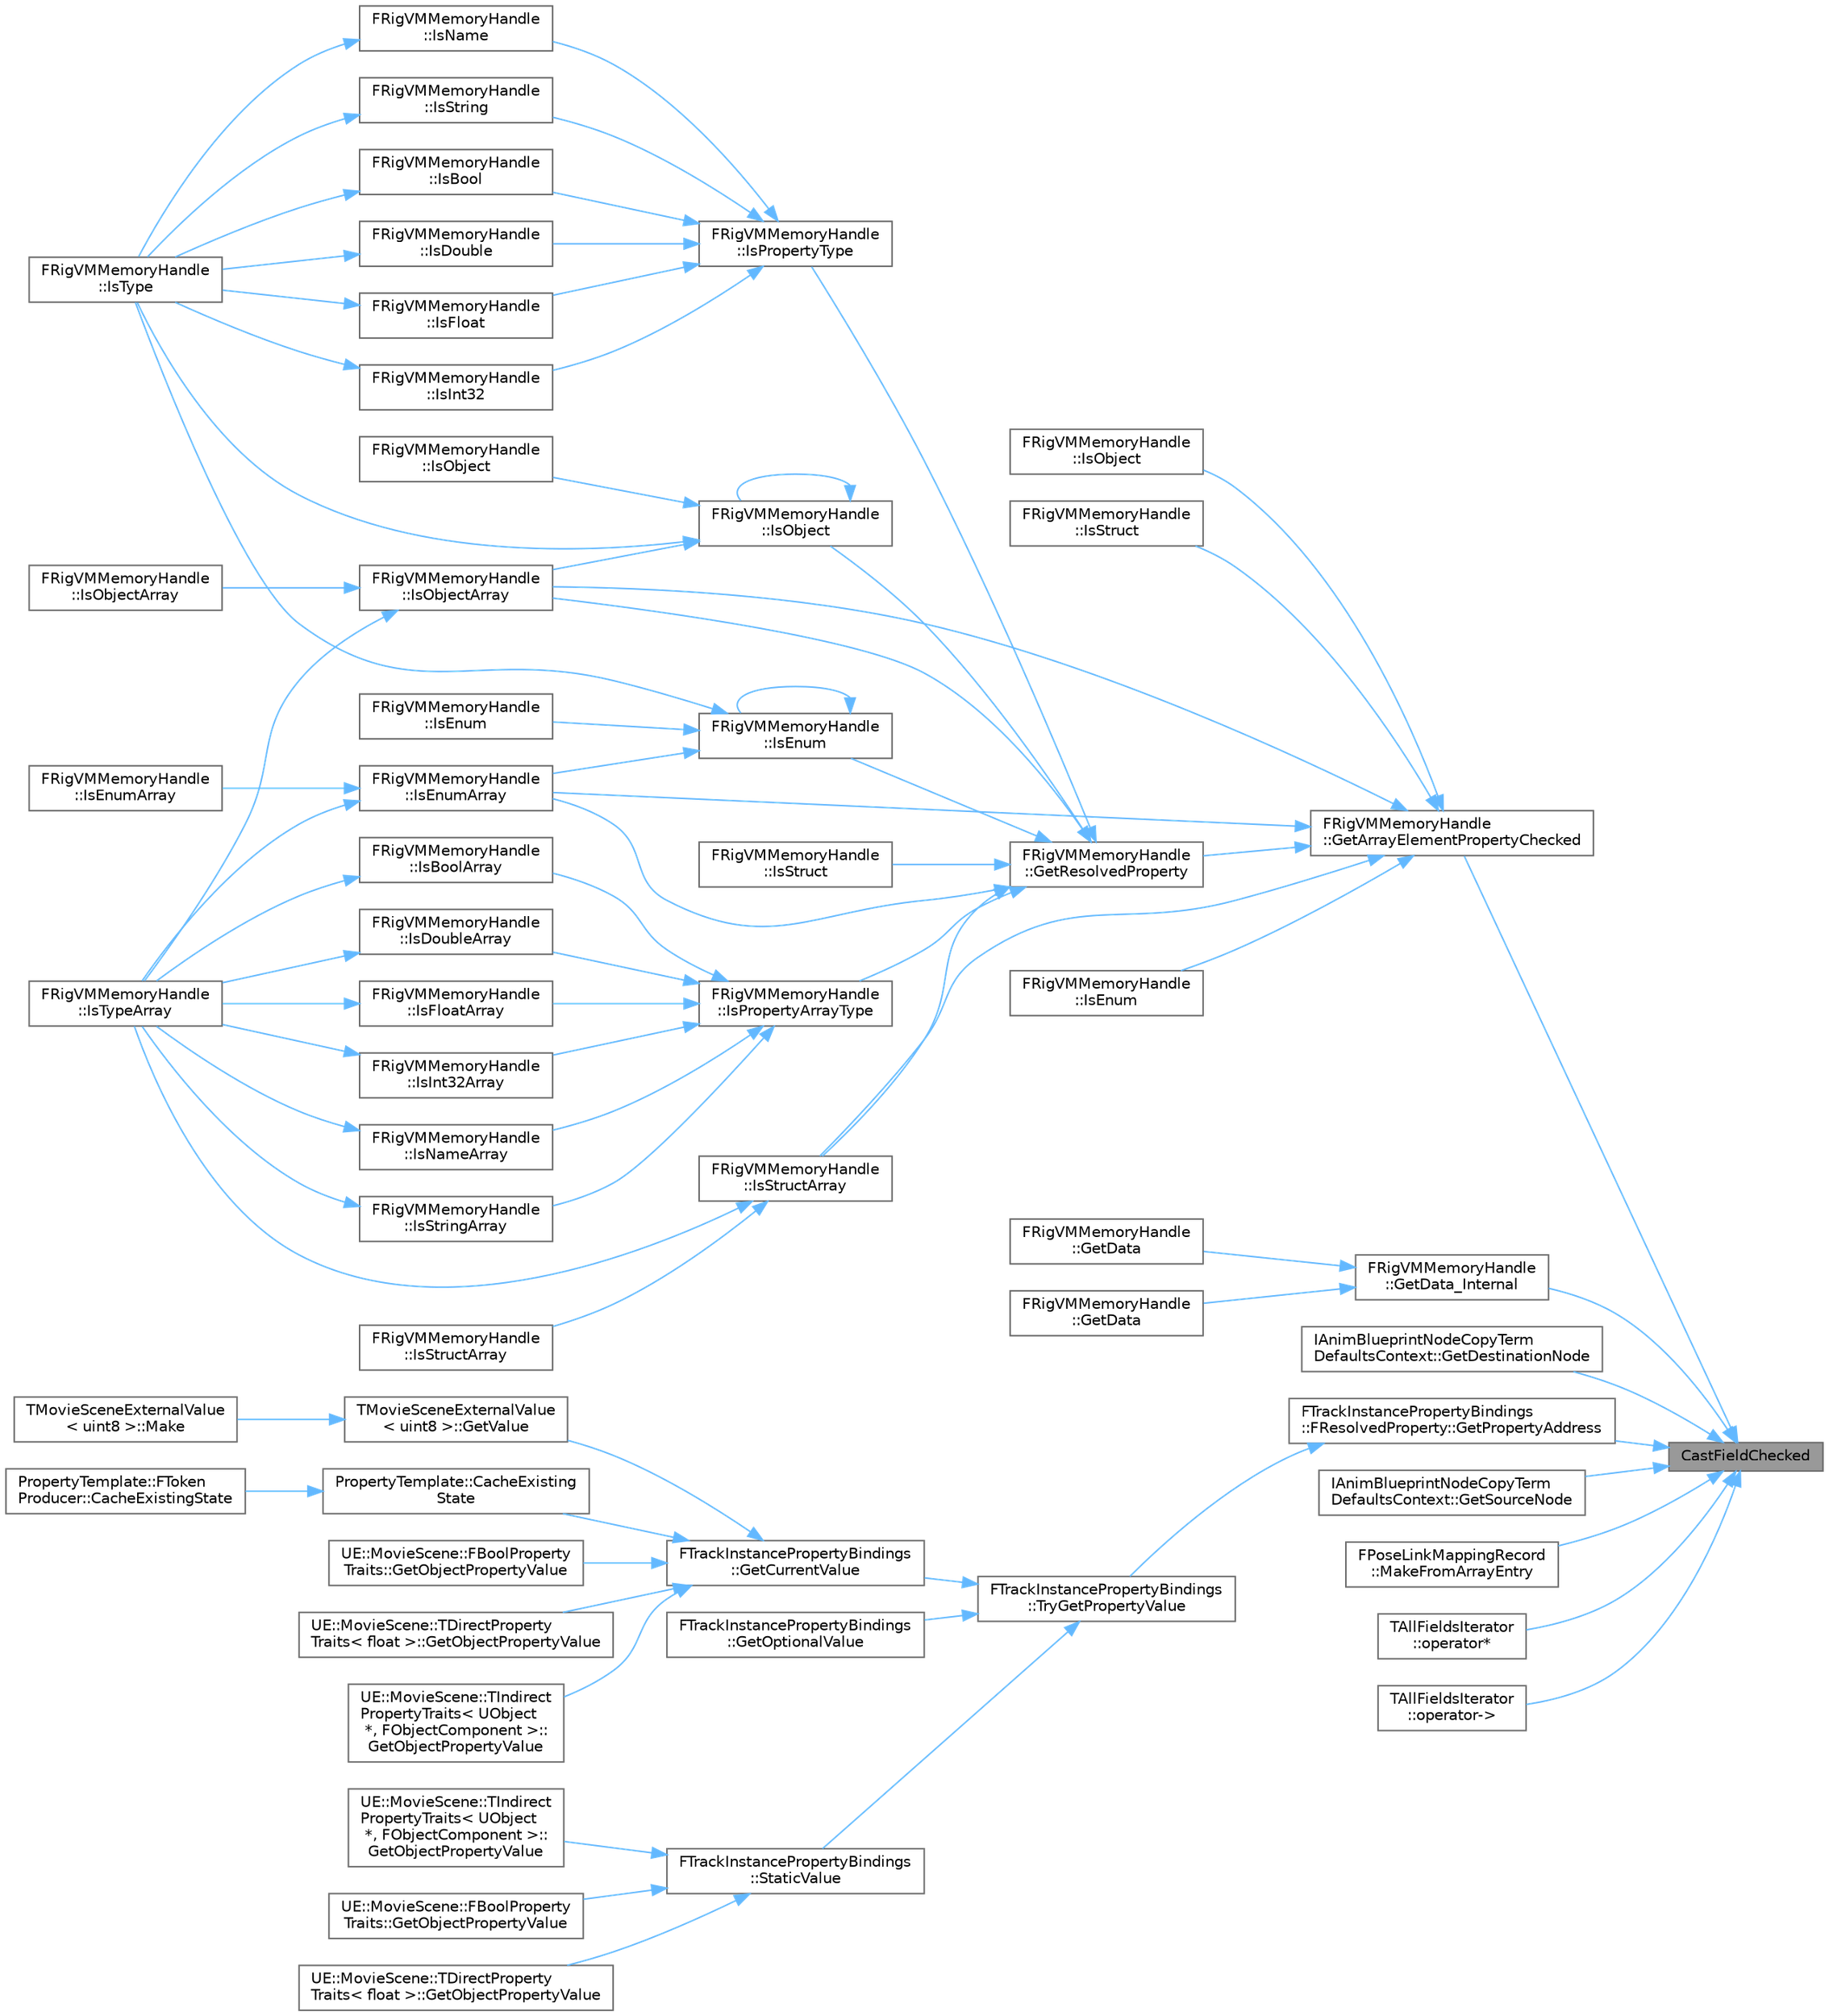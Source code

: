 digraph "CastFieldChecked"
{
 // INTERACTIVE_SVG=YES
 // LATEX_PDF_SIZE
  bgcolor="transparent";
  edge [fontname=Helvetica,fontsize=10,labelfontname=Helvetica,labelfontsize=10];
  node [fontname=Helvetica,fontsize=10,shape=box,height=0.2,width=0.4];
  rankdir="RL";
  Node1 [id="Node000001",label="CastFieldChecked",height=0.2,width=0.4,color="gray40", fillcolor="grey60", style="filled", fontcolor="black",tooltip=" "];
  Node1 -> Node2 [id="edge1_Node000001_Node000002",dir="back",color="steelblue1",style="solid",tooltip=" "];
  Node2 [id="Node000002",label="FRigVMMemoryHandle\l::GetArrayElementPropertyChecked",height=0.2,width=0.4,color="grey40", fillcolor="white", style="filled",URL="$d9/d9c/structFRigVMMemoryHandle.html#a9897798d78e7fb4f3818eb6271cee13b",tooltip=" "];
  Node2 -> Node3 [id="edge2_Node000002_Node000003",dir="back",color="steelblue1",style="solid",tooltip=" "];
  Node3 [id="Node000003",label="FRigVMMemoryHandle\l::GetResolvedProperty",height=0.2,width=0.4,color="grey40", fillcolor="white", style="filled",URL="$d9/d9c/structFRigVMMemoryHandle.html#afa12f99a3daa4bf911d5048440488e4e",tooltip=" "];
  Node3 -> Node4 [id="edge3_Node000003_Node000004",dir="back",color="steelblue1",style="solid",tooltip=" "];
  Node4 [id="Node000004",label="FRigVMMemoryHandle\l::IsEnum",height=0.2,width=0.4,color="grey40", fillcolor="white", style="filled",URL="$d9/d9c/structFRigVMMemoryHandle.html#a453e6e201c0ae0d00f9baa4daefd0ef3",tooltip=" "];
  Node4 -> Node5 [id="edge4_Node000004_Node000005",dir="back",color="steelblue1",style="solid",tooltip=" "];
  Node5 [id="Node000005",label="FRigVMMemoryHandle\l::IsEnum",height=0.2,width=0.4,color="grey40", fillcolor="white", style="filled",URL="$d9/d9c/structFRigVMMemoryHandle.html#a30c6a2d7864743c614a40e023f635f62",tooltip=" "];
  Node4 -> Node4 [id="edge5_Node000004_Node000004",dir="back",color="steelblue1",style="solid",tooltip=" "];
  Node4 -> Node6 [id="edge6_Node000004_Node000006",dir="back",color="steelblue1",style="solid",tooltip=" "];
  Node6 [id="Node000006",label="FRigVMMemoryHandle\l::IsEnumArray",height=0.2,width=0.4,color="grey40", fillcolor="white", style="filled",URL="$d9/d9c/structFRigVMMemoryHandle.html#a57c730d552a30e5f8625fab9612bafa7",tooltip=" "];
  Node6 -> Node7 [id="edge7_Node000006_Node000007",dir="back",color="steelblue1",style="solid",tooltip=" "];
  Node7 [id="Node000007",label="FRigVMMemoryHandle\l::IsEnumArray",height=0.2,width=0.4,color="grey40", fillcolor="white", style="filled",URL="$d9/d9c/structFRigVMMemoryHandle.html#a1cf9c69d2c69c136191a722283ed9e5c",tooltip=" "];
  Node6 -> Node8 [id="edge8_Node000006_Node000008",dir="back",color="steelblue1",style="solid",tooltip=" "];
  Node8 [id="Node000008",label="FRigVMMemoryHandle\l::IsTypeArray",height=0.2,width=0.4,color="grey40", fillcolor="white", style="filled",URL="$d9/d9c/structFRigVMMemoryHandle.html#a9cef866641f494bbb153ecbcd2ee5380",tooltip=" "];
  Node4 -> Node9 [id="edge9_Node000004_Node000009",dir="back",color="steelblue1",style="solid",tooltip=" "];
  Node9 [id="Node000009",label="FRigVMMemoryHandle\l::IsType",height=0.2,width=0.4,color="grey40", fillcolor="white", style="filled",URL="$d9/d9c/structFRigVMMemoryHandle.html#a5514721f65b102f470ad660d79d190cf",tooltip=" "];
  Node3 -> Node6 [id="edge10_Node000003_Node000006",dir="back",color="steelblue1",style="solid",tooltip=" "];
  Node3 -> Node10 [id="edge11_Node000003_Node000010",dir="back",color="steelblue1",style="solid",tooltip=" "];
  Node10 [id="Node000010",label="FRigVMMemoryHandle\l::IsObject",height=0.2,width=0.4,color="grey40", fillcolor="white", style="filled",URL="$d9/d9c/structFRigVMMemoryHandle.html#aabfff56d95f6230c1f16d625a7d06e33",tooltip=" "];
  Node10 -> Node11 [id="edge12_Node000010_Node000011",dir="back",color="steelblue1",style="solid",tooltip=" "];
  Node11 [id="Node000011",label="FRigVMMemoryHandle\l::IsObject",height=0.2,width=0.4,color="grey40", fillcolor="white", style="filled",URL="$d9/d9c/structFRigVMMemoryHandle.html#a044b57325b016d82c2c723821df87dc9",tooltip=" "];
  Node10 -> Node10 [id="edge13_Node000010_Node000010",dir="back",color="steelblue1",style="solid",tooltip=" "];
  Node10 -> Node12 [id="edge14_Node000010_Node000012",dir="back",color="steelblue1",style="solid",tooltip=" "];
  Node12 [id="Node000012",label="FRigVMMemoryHandle\l::IsObjectArray",height=0.2,width=0.4,color="grey40", fillcolor="white", style="filled",URL="$d9/d9c/structFRigVMMemoryHandle.html#a9f7024775afde621ebb6e0bb6f8b6c38",tooltip=" "];
  Node12 -> Node13 [id="edge15_Node000012_Node000013",dir="back",color="steelblue1",style="solid",tooltip=" "];
  Node13 [id="Node000013",label="FRigVMMemoryHandle\l::IsObjectArray",height=0.2,width=0.4,color="grey40", fillcolor="white", style="filled",URL="$d9/d9c/structFRigVMMemoryHandle.html#a2f656864117745bec2f3c7d95a0b07f3",tooltip=" "];
  Node12 -> Node8 [id="edge16_Node000012_Node000008",dir="back",color="steelblue1",style="solid",tooltip=" "];
  Node10 -> Node9 [id="edge17_Node000010_Node000009",dir="back",color="steelblue1",style="solid",tooltip=" "];
  Node3 -> Node12 [id="edge18_Node000003_Node000012",dir="back",color="steelblue1",style="solid",tooltip=" "];
  Node3 -> Node14 [id="edge19_Node000003_Node000014",dir="back",color="steelblue1",style="solid",tooltip=" "];
  Node14 [id="Node000014",label="FRigVMMemoryHandle\l::IsPropertyArrayType",height=0.2,width=0.4,color="grey40", fillcolor="white", style="filled",URL="$d9/d9c/structFRigVMMemoryHandle.html#a595d446f6ae8b8dad518639091dc0af3",tooltip=" "];
  Node14 -> Node15 [id="edge20_Node000014_Node000015",dir="back",color="steelblue1",style="solid",tooltip=" "];
  Node15 [id="Node000015",label="FRigVMMemoryHandle\l::IsBoolArray",height=0.2,width=0.4,color="grey40", fillcolor="white", style="filled",URL="$d9/d9c/structFRigVMMemoryHandle.html#af090769c633a1dd5722cc23fc010ba24",tooltip=" "];
  Node15 -> Node8 [id="edge21_Node000015_Node000008",dir="back",color="steelblue1",style="solid",tooltip=" "];
  Node14 -> Node16 [id="edge22_Node000014_Node000016",dir="back",color="steelblue1",style="solid",tooltip=" "];
  Node16 [id="Node000016",label="FRigVMMemoryHandle\l::IsDoubleArray",height=0.2,width=0.4,color="grey40", fillcolor="white", style="filled",URL="$d9/d9c/structFRigVMMemoryHandle.html#a26681c1f7a11a8f5b04364727fe25280",tooltip=" "];
  Node16 -> Node8 [id="edge23_Node000016_Node000008",dir="back",color="steelblue1",style="solid",tooltip=" "];
  Node14 -> Node17 [id="edge24_Node000014_Node000017",dir="back",color="steelblue1",style="solid",tooltip=" "];
  Node17 [id="Node000017",label="FRigVMMemoryHandle\l::IsFloatArray",height=0.2,width=0.4,color="grey40", fillcolor="white", style="filled",URL="$d9/d9c/structFRigVMMemoryHandle.html#a41a506f00465f5e8f0e0993fd3b811cb",tooltip=" "];
  Node17 -> Node8 [id="edge25_Node000017_Node000008",dir="back",color="steelblue1",style="solid",tooltip=" "];
  Node14 -> Node18 [id="edge26_Node000014_Node000018",dir="back",color="steelblue1",style="solid",tooltip=" "];
  Node18 [id="Node000018",label="FRigVMMemoryHandle\l::IsInt32Array",height=0.2,width=0.4,color="grey40", fillcolor="white", style="filled",URL="$d9/d9c/structFRigVMMemoryHandle.html#aef894f531ca0dfe53b098d8f8a9cacca",tooltip=" "];
  Node18 -> Node8 [id="edge27_Node000018_Node000008",dir="back",color="steelblue1",style="solid",tooltip=" "];
  Node14 -> Node19 [id="edge28_Node000014_Node000019",dir="back",color="steelblue1",style="solid",tooltip=" "];
  Node19 [id="Node000019",label="FRigVMMemoryHandle\l::IsNameArray",height=0.2,width=0.4,color="grey40", fillcolor="white", style="filled",URL="$d9/d9c/structFRigVMMemoryHandle.html#ae98de0a78453da9f03b92652cdb78b12",tooltip=" "];
  Node19 -> Node8 [id="edge29_Node000019_Node000008",dir="back",color="steelblue1",style="solid",tooltip=" "];
  Node14 -> Node20 [id="edge30_Node000014_Node000020",dir="back",color="steelblue1",style="solid",tooltip=" "];
  Node20 [id="Node000020",label="FRigVMMemoryHandle\l::IsStringArray",height=0.2,width=0.4,color="grey40", fillcolor="white", style="filled",URL="$d9/d9c/structFRigVMMemoryHandle.html#a1c042759a8d1de6f2b8f4023a4e779e2",tooltip=" "];
  Node20 -> Node8 [id="edge31_Node000020_Node000008",dir="back",color="steelblue1",style="solid",tooltip=" "];
  Node3 -> Node21 [id="edge32_Node000003_Node000021",dir="back",color="steelblue1",style="solid",tooltip=" "];
  Node21 [id="Node000021",label="FRigVMMemoryHandle\l::IsPropertyType",height=0.2,width=0.4,color="grey40", fillcolor="white", style="filled",URL="$d9/d9c/structFRigVMMemoryHandle.html#a05770898a728ed36db24e23244c8c6c6",tooltip=" "];
  Node21 -> Node22 [id="edge33_Node000021_Node000022",dir="back",color="steelblue1",style="solid",tooltip=" "];
  Node22 [id="Node000022",label="FRigVMMemoryHandle\l::IsBool",height=0.2,width=0.4,color="grey40", fillcolor="white", style="filled",URL="$d9/d9c/structFRigVMMemoryHandle.html#a85af71cf37532cbff578fc7d3c66738d",tooltip=" "];
  Node22 -> Node9 [id="edge34_Node000022_Node000009",dir="back",color="steelblue1",style="solid",tooltip=" "];
  Node21 -> Node23 [id="edge35_Node000021_Node000023",dir="back",color="steelblue1",style="solid",tooltip=" "];
  Node23 [id="Node000023",label="FRigVMMemoryHandle\l::IsDouble",height=0.2,width=0.4,color="grey40", fillcolor="white", style="filled",URL="$d9/d9c/structFRigVMMemoryHandle.html#a26d04a2779b718d1137d5a1959a367ba",tooltip=" "];
  Node23 -> Node9 [id="edge36_Node000023_Node000009",dir="back",color="steelblue1",style="solid",tooltip=" "];
  Node21 -> Node24 [id="edge37_Node000021_Node000024",dir="back",color="steelblue1",style="solid",tooltip=" "];
  Node24 [id="Node000024",label="FRigVMMemoryHandle\l::IsFloat",height=0.2,width=0.4,color="grey40", fillcolor="white", style="filled",URL="$d9/d9c/structFRigVMMemoryHandle.html#a4837141098232cc674fa5a0183a99ae8",tooltip=" "];
  Node24 -> Node9 [id="edge38_Node000024_Node000009",dir="back",color="steelblue1",style="solid",tooltip=" "];
  Node21 -> Node25 [id="edge39_Node000021_Node000025",dir="back",color="steelblue1",style="solid",tooltip=" "];
  Node25 [id="Node000025",label="FRigVMMemoryHandle\l::IsInt32",height=0.2,width=0.4,color="grey40", fillcolor="white", style="filled",URL="$d9/d9c/structFRigVMMemoryHandle.html#a536a96273f2b243aa7784845c6d8f451",tooltip=" "];
  Node25 -> Node9 [id="edge40_Node000025_Node000009",dir="back",color="steelblue1",style="solid",tooltip=" "];
  Node21 -> Node26 [id="edge41_Node000021_Node000026",dir="back",color="steelblue1",style="solid",tooltip=" "];
  Node26 [id="Node000026",label="FRigVMMemoryHandle\l::IsName",height=0.2,width=0.4,color="grey40", fillcolor="white", style="filled",URL="$d9/d9c/structFRigVMMemoryHandle.html#a71874848c30d12878ef5ca3167592398",tooltip=" "];
  Node26 -> Node9 [id="edge42_Node000026_Node000009",dir="back",color="steelblue1",style="solid",tooltip=" "];
  Node21 -> Node27 [id="edge43_Node000021_Node000027",dir="back",color="steelblue1",style="solid",tooltip=" "];
  Node27 [id="Node000027",label="FRigVMMemoryHandle\l::IsString",height=0.2,width=0.4,color="grey40", fillcolor="white", style="filled",URL="$d9/d9c/structFRigVMMemoryHandle.html#a1608c9c192d72392c03d4ac96a12f7ff",tooltip=" "];
  Node27 -> Node9 [id="edge44_Node000027_Node000009",dir="back",color="steelblue1",style="solid",tooltip=" "];
  Node3 -> Node28 [id="edge45_Node000003_Node000028",dir="back",color="steelblue1",style="solid",tooltip=" "];
  Node28 [id="Node000028",label="FRigVMMemoryHandle\l::IsStruct",height=0.2,width=0.4,color="grey40", fillcolor="white", style="filled",URL="$d9/d9c/structFRigVMMemoryHandle.html#a1ebf14c41e8ba7d5822f8f2e8ca76199",tooltip=" "];
  Node3 -> Node29 [id="edge46_Node000003_Node000029",dir="back",color="steelblue1",style="solid",tooltip=" "];
  Node29 [id="Node000029",label="FRigVMMemoryHandle\l::IsStructArray",height=0.2,width=0.4,color="grey40", fillcolor="white", style="filled",URL="$d9/d9c/structFRigVMMemoryHandle.html#ad4849b74797fae4a176eb8eea1e5807c",tooltip=" "];
  Node29 -> Node30 [id="edge47_Node000029_Node000030",dir="back",color="steelblue1",style="solid",tooltip=" "];
  Node30 [id="Node000030",label="FRigVMMemoryHandle\l::IsStructArray",height=0.2,width=0.4,color="grey40", fillcolor="white", style="filled",URL="$d9/d9c/structFRigVMMemoryHandle.html#a83ac0521ac338b739cc44a527ad95027",tooltip=" "];
  Node29 -> Node8 [id="edge48_Node000029_Node000008",dir="back",color="steelblue1",style="solid",tooltip=" "];
  Node2 -> Node31 [id="edge49_Node000002_Node000031",dir="back",color="steelblue1",style="solid",tooltip=" "];
  Node31 [id="Node000031",label="FRigVMMemoryHandle\l::IsEnum",height=0.2,width=0.4,color="grey40", fillcolor="white", style="filled",URL="$d9/d9c/structFRigVMMemoryHandle.html#a08c9412b177feeccfd608fabfd7dc226",tooltip=" "];
  Node2 -> Node6 [id="edge50_Node000002_Node000006",dir="back",color="steelblue1",style="solid",tooltip=" "];
  Node2 -> Node32 [id="edge51_Node000002_Node000032",dir="back",color="steelblue1",style="solid",tooltip=" "];
  Node32 [id="Node000032",label="FRigVMMemoryHandle\l::IsObject",height=0.2,width=0.4,color="grey40", fillcolor="white", style="filled",URL="$d9/d9c/structFRigVMMemoryHandle.html#af08787939482de2ce581eb4214809b48",tooltip=" "];
  Node2 -> Node12 [id="edge52_Node000002_Node000012",dir="back",color="steelblue1",style="solid",tooltip=" "];
  Node2 -> Node33 [id="edge53_Node000002_Node000033",dir="back",color="steelblue1",style="solid",tooltip=" "];
  Node33 [id="Node000033",label="FRigVMMemoryHandle\l::IsStruct",height=0.2,width=0.4,color="grey40", fillcolor="white", style="filled",URL="$d9/d9c/structFRigVMMemoryHandle.html#a2532150f39fa874b3e823da6577299ba",tooltip=" "];
  Node2 -> Node29 [id="edge54_Node000002_Node000029",dir="back",color="steelblue1",style="solid",tooltip=" "];
  Node1 -> Node34 [id="edge55_Node000001_Node000034",dir="back",color="steelblue1",style="solid",tooltip=" "];
  Node34 [id="Node000034",label="FRigVMMemoryHandle\l::GetData_Internal",height=0.2,width=0.4,color="grey40", fillcolor="white", style="filled",URL="$d9/d9c/structFRigVMMemoryHandle.html#af1080340a7fe2786608504c9a97a2732",tooltip=" "];
  Node34 -> Node35 [id="edge56_Node000034_Node000035",dir="back",color="steelblue1",style="solid",tooltip=" "];
  Node35 [id="Node000035",label="FRigVMMemoryHandle\l::GetData",height=0.2,width=0.4,color="grey40", fillcolor="white", style="filled",URL="$d9/d9c/structFRigVMMemoryHandle.html#a9a7cfefd3cf380a317dae8594d154fdd",tooltip="Returns the cached pointer stored within the handle."];
  Node34 -> Node36 [id="edge57_Node000034_Node000036",dir="back",color="steelblue1",style="solid",tooltip=" "];
  Node36 [id="Node000036",label="FRigVMMemoryHandle\l::GetData",height=0.2,width=0.4,color="grey40", fillcolor="white", style="filled",URL="$d9/d9c/structFRigVMMemoryHandle.html#a83abe17eca265b0f6890f60053c4702d",tooltip="Computes the data if necessary and returns the cached pointer stored within the handle."];
  Node1 -> Node37 [id="edge58_Node000001_Node000037",dir="back",color="steelblue1",style="solid",tooltip=" "];
  Node37 [id="Node000037",label="IAnimBlueprintNodeCopyTerm\lDefaultsContext::GetDestinationNode",height=0.2,width=0.4,color="grey40", fillcolor="white", style="filled",URL="$d7/d6f/classIAnimBlueprintNodeCopyTermDefaultsContext.html#ad7a9a89269933de175e26bbacbb141dc",tooltip=" "];
  Node1 -> Node38 [id="edge59_Node000001_Node000038",dir="back",color="steelblue1",style="solid",tooltip=" "];
  Node38 [id="Node000038",label="FTrackInstancePropertyBindings\l::FResolvedProperty::GetPropertyAddress",height=0.2,width=0.4,color="grey40", fillcolor="white", style="filled",URL="$d6/d70/structFTrackInstancePropertyBindings_1_1FResolvedProperty.html#ab1f3e19f4ea228c63a823a58360c7ae9",tooltip=" "];
  Node38 -> Node39 [id="edge60_Node000038_Node000039",dir="back",color="steelblue1",style="solid",tooltip=" "];
  Node39 [id="Node000039",label="FTrackInstancePropertyBindings\l::TryGetPropertyValue",height=0.2,width=0.4,color="grey40", fillcolor="white", style="filled",URL="$de/d6c/classFTrackInstancePropertyBindings.html#a456ac18cc0c2974eff5ac0fcdc676cdf",tooltip=" "];
  Node39 -> Node40 [id="edge61_Node000039_Node000040",dir="back",color="steelblue1",style="solid",tooltip=" "];
  Node40 [id="Node000040",label="FTrackInstancePropertyBindings\l::GetCurrentValue",height=0.2,width=0.4,color="grey40", fillcolor="white", style="filled",URL="$de/d6c/classFTrackInstancePropertyBindings.html#aeb29a71fa0a2866da90afa593fb755a4",tooltip="Gets the current value of a property on an object."];
  Node40 -> Node41 [id="edge62_Node000040_Node000041",dir="back",color="steelblue1",style="solid",tooltip=" "];
  Node41 [id="Node000041",label="PropertyTemplate::CacheExisting\lState",height=0.2,width=0.4,color="grey40", fillcolor="white", style="filled",URL="$de/d0d/namespacePropertyTemplate.html#a132a9b53a549fb7919ef67d4a114ec90",tooltip=" "];
  Node41 -> Node42 [id="edge63_Node000041_Node000042",dir="back",color="steelblue1",style="solid",tooltip=" "];
  Node42 [id="Node000042",label="PropertyTemplate::FToken\lProducer::CacheExistingState",height=0.2,width=0.4,color="grey40", fillcolor="white", style="filled",URL="$df/db3/structPropertyTemplate_1_1FTokenProducer.html#a94642aa02f9438c7deefa4d6c74b2cac",tooltip="Produce a token that can be used to return the specified object back to its current state."];
  Node40 -> Node43 [id="edge64_Node000040_Node000043",dir="back",color="steelblue1",style="solid",tooltip=" "];
  Node43 [id="Node000043",label="UE::MovieScene::FBoolProperty\lTraits::GetObjectPropertyValue",height=0.2,width=0.4,color="grey40", fillcolor="white", style="filled",URL="$df/d04/structUE_1_1MovieScene_1_1FBoolPropertyTraits.html#a745840c2a5557d47558165504337020f",tooltip=" "];
  Node40 -> Node44 [id="edge65_Node000040_Node000044",dir="back",color="steelblue1",style="solid",tooltip=" "];
  Node44 [id="Node000044",label="UE::MovieScene::TDirectProperty\lTraits\< float \>::GetObjectPropertyValue",height=0.2,width=0.4,color="grey40", fillcolor="white", style="filled",URL="$d2/d38/structUE_1_1MovieScene_1_1TDirectPropertyTraits.html#a376aa954d90f214f9809198fc4b574a5",tooltip=" "];
  Node40 -> Node45 [id="edge66_Node000040_Node000045",dir="back",color="steelblue1",style="solid",tooltip=" "];
  Node45 [id="Node000045",label="UE::MovieScene::TIndirect\lPropertyTraits\< UObject\l *, FObjectComponent \>::\lGetObjectPropertyValue",height=0.2,width=0.4,color="grey40", fillcolor="white", style="filled",URL="$d2/dc1/structUE_1_1MovieScene_1_1TIndirectPropertyTraits.html#a53657a38e8f00be23c5f03a06a3fdd3c",tooltip=" "];
  Node40 -> Node46 [id="edge67_Node000040_Node000046",dir="back",color="steelblue1",style="solid",tooltip=" "];
  Node46 [id="Node000046",label="TMovieSceneExternalValue\l\< uint8 \>::GetValue",height=0.2,width=0.4,color="grey40", fillcolor="white", style="filled",URL="$de/d18/structTMovieSceneExternalValue.html#a3a5f9a992d505861b7005aabcc24d8ef",tooltip=" "];
  Node46 -> Node47 [id="edge68_Node000046_Node000047",dir="back",color="steelblue1",style="solid",tooltip=" "];
  Node47 [id="Node000047",label="TMovieSceneExternalValue\l\< uint8 \>::Make",height=0.2,width=0.4,color="grey40", fillcolor="white", style="filled",URL="$de/d18/structTMovieSceneExternalValue.html#a47932f3896bac79f208d25a47744de40",tooltip=" "];
  Node39 -> Node48 [id="edge69_Node000039_Node000048",dir="back",color="steelblue1",style="solid",tooltip=" "];
  Node48 [id="Node000048",label="FTrackInstancePropertyBindings\l::GetOptionalValue",height=0.2,width=0.4,color="grey40", fillcolor="white", style="filled",URL="$de/d6c/classFTrackInstancePropertyBindings.html#a338a1368650ba4ed30f1e76eaa16dd01",tooltip="Optionally gets the current value of a property on an object."];
  Node39 -> Node49 [id="edge70_Node000039_Node000049",dir="back",color="steelblue1",style="solid",tooltip=" "];
  Node49 [id="Node000049",label="FTrackInstancePropertyBindings\l::StaticValue",height=0.2,width=0.4,color="grey40", fillcolor="white", style="filled",URL="$de/d6c/classFTrackInstancePropertyBindings.html#a390a994bc7451a6ff29dd328a5498ec6",tooltip="Static function for accessing a property value on an object without caching its address."];
  Node49 -> Node50 [id="edge71_Node000049_Node000050",dir="back",color="steelblue1",style="solid",tooltip=" "];
  Node50 [id="Node000050",label="UE::MovieScene::FBoolProperty\lTraits::GetObjectPropertyValue",height=0.2,width=0.4,color="grey40", fillcolor="white", style="filled",URL="$df/d04/structUE_1_1MovieScene_1_1FBoolPropertyTraits.html#a80c8d5857b2ae772ca3bc0f2db36c64b",tooltip=" "];
  Node49 -> Node51 [id="edge72_Node000049_Node000051",dir="back",color="steelblue1",style="solid",tooltip=" "];
  Node51 [id="Node000051",label="UE::MovieScene::TDirectProperty\lTraits\< float \>::GetObjectPropertyValue",height=0.2,width=0.4,color="grey40", fillcolor="white", style="filled",URL="$d2/d38/structUE_1_1MovieScene_1_1TDirectPropertyTraits.html#ae6f7811c80e05f43319759c43c972e81",tooltip=" "];
  Node49 -> Node52 [id="edge73_Node000049_Node000052",dir="back",color="steelblue1",style="solid",tooltip=" "];
  Node52 [id="Node000052",label="UE::MovieScene::TIndirect\lPropertyTraits\< UObject\l *, FObjectComponent \>::\lGetObjectPropertyValue",height=0.2,width=0.4,color="grey40", fillcolor="white", style="filled",URL="$d2/dc1/structUE_1_1MovieScene_1_1TIndirectPropertyTraits.html#a567aee62f067a3a9c1c22997304042f9",tooltip=" "];
  Node1 -> Node53 [id="edge74_Node000001_Node000053",dir="back",color="steelblue1",style="solid",tooltip=" "];
  Node53 [id="Node000053",label="IAnimBlueprintNodeCopyTerm\lDefaultsContext::GetSourceNode",height=0.2,width=0.4,color="grey40", fillcolor="white", style="filled",URL="$d7/d6f/classIAnimBlueprintNodeCopyTermDefaultsContext.html#a61a3c29283963332af5f1b3c00780f72",tooltip=" "];
  Node1 -> Node54 [id="edge75_Node000001_Node000054",dir="back",color="steelblue1",style="solid",tooltip=" "];
  Node54 [id="Node000054",label="FPoseLinkMappingRecord\l::MakeFromArrayEntry",height=0.2,width=0.4,color="grey40", fillcolor="white", style="filled",URL="$d9/d83/structFPoseLinkMappingRecord.html#ae328fcc63d5334f2fbcabd3d150059e8",tooltip=" "];
  Node1 -> Node55 [id="edge76_Node000001_Node000055",dir="back",color="steelblue1",style="solid",tooltip=" "];
  Node55 [id="Node000055",label="TAllFieldsIterator\l::operator*",height=0.2,width=0.4,color="grey40", fillcolor="white", style="filled",URL="$db/de9/classTAllFieldsIterator.html#a59c386c4a1dd8700cfb42ff3ffd8eae8",tooltip=" "];
  Node1 -> Node56 [id="edge77_Node000001_Node000056",dir="back",color="steelblue1",style="solid",tooltip=" "];
  Node56 [id="Node000056",label="TAllFieldsIterator\l::operator-\>",height=0.2,width=0.4,color="grey40", fillcolor="white", style="filled",URL="$db/de9/classTAllFieldsIterator.html#aba7eeb632a6880f1a04af8e7d6b93a95",tooltip=" "];
}
